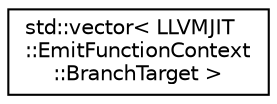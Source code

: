 digraph "Graphical Class Hierarchy"
{
  edge [fontname="Helvetica",fontsize="10",labelfontname="Helvetica",labelfontsize="10"];
  node [fontname="Helvetica",fontsize="10",shape=record];
  rankdir="LR";
  Node0 [label="std::vector\< LLVMJIT\l::EmitFunctionContext\l::BranchTarget \>",height=0.2,width=0.4,color="black", fillcolor="white", style="filled",URL="$classstd_1_1vector.html"];
}
